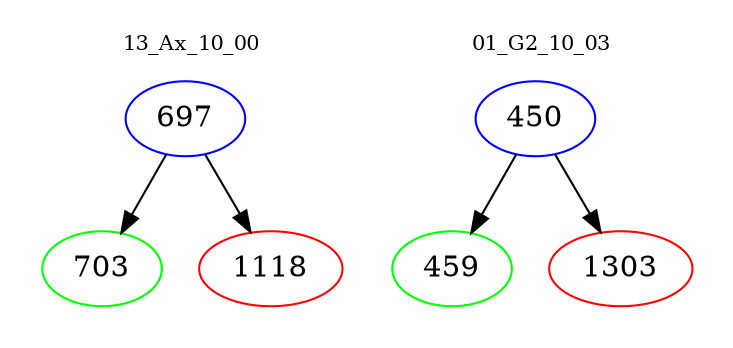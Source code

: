 digraph{
subgraph cluster_0 {
color = white
label = "13_Ax_10_00";
fontsize=10;
T0_697 [label="697", color="blue"]
T0_697 -> T0_703 [color="black"]
T0_703 [label="703", color="green"]
T0_697 -> T0_1118 [color="black"]
T0_1118 [label="1118", color="red"]
}
subgraph cluster_1 {
color = white
label = "01_G2_10_03";
fontsize=10;
T1_450 [label="450", color="blue"]
T1_450 -> T1_459 [color="black"]
T1_459 [label="459", color="green"]
T1_450 -> T1_1303 [color="black"]
T1_1303 [label="1303", color="red"]
}
}
